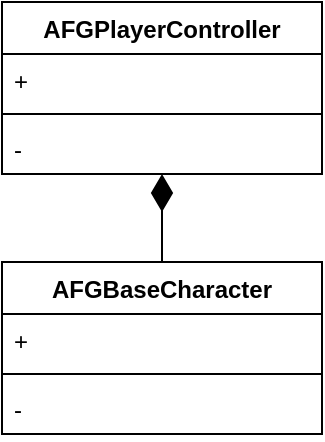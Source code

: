 <mxfile version="24.6.1" type="device">
  <diagram id="C5RBs43oDa-KdzZeNtuy" name="Page-1">
    <mxGraphModel dx="1510" dy="1571" grid="1" gridSize="10" guides="1" tooltips="1" connect="1" arrows="1" fold="1" page="1" pageScale="1" pageWidth="827" pageHeight="1169" math="0" shadow="0">
      <root>
        <mxCell id="WIyWlLk6GJQsqaUBKTNV-0" />
        <mxCell id="WIyWlLk6GJQsqaUBKTNV-1" parent="WIyWlLk6GJQsqaUBKTNV-0" />
        <mxCell id="O23QJbedYlB8VSqCcV3F-19" value="AFGPlayerController" style="swimlane;fontStyle=1;align=center;verticalAlign=top;childLayout=stackLayout;horizontal=1;startSize=26;horizontalStack=0;resizeParent=1;resizeLast=0;collapsible=1;marginBottom=0;rounded=0;shadow=0;strokeWidth=1;" parent="WIyWlLk6GJQsqaUBKTNV-1" vertex="1">
          <mxGeometry x="-520" y="-810" width="160" height="86" as="geometry">
            <mxRectangle x="340" y="380" width="170" height="26" as="alternateBounds" />
          </mxGeometry>
        </mxCell>
        <mxCell id="O23QJbedYlB8VSqCcV3F-20" value="+" style="text;align=left;verticalAlign=top;spacingLeft=4;spacingRight=4;overflow=hidden;rotatable=0;points=[[0,0.5],[1,0.5]];portConstraint=eastwest;" parent="O23QJbedYlB8VSqCcV3F-19" vertex="1">
          <mxGeometry y="26" width="160" height="26" as="geometry" />
        </mxCell>
        <mxCell id="O23QJbedYlB8VSqCcV3F-21" value="" style="line;html=1;strokeWidth=1;align=left;verticalAlign=middle;spacingTop=-1;spacingLeft=3;spacingRight=3;rotatable=0;labelPosition=right;points=[];portConstraint=eastwest;" parent="O23QJbedYlB8VSqCcV3F-19" vertex="1">
          <mxGeometry y="52" width="160" height="8" as="geometry" />
        </mxCell>
        <mxCell id="O23QJbedYlB8VSqCcV3F-22" value="-" style="text;align=left;verticalAlign=top;spacingLeft=4;spacingRight=4;overflow=hidden;rotatable=0;points=[[0,0.5],[1,0.5]];portConstraint=eastwest;" parent="O23QJbedYlB8VSqCcV3F-19" vertex="1">
          <mxGeometry y="60" width="160" height="26" as="geometry" />
        </mxCell>
        <mxCell id="O23QJbedYlB8VSqCcV3F-46" style="edgeStyle=orthogonalEdgeStyle;rounded=0;orthogonalLoop=1;jettySize=auto;html=1;entryX=0.5;entryY=1;entryDx=0;entryDy=0;endArrow=diamondThin;endFill=1;startSize=9;endSize=16;" parent="WIyWlLk6GJQsqaUBKTNV-1" source="O23QJbedYlB8VSqCcV3F-32" target="O23QJbedYlB8VSqCcV3F-19" edge="1">
          <mxGeometry relative="1" as="geometry" />
        </mxCell>
        <mxCell id="O23QJbedYlB8VSqCcV3F-32" value="AFGBaseCharacter" style="swimlane;fontStyle=1;align=center;verticalAlign=top;childLayout=stackLayout;horizontal=1;startSize=26;horizontalStack=0;resizeParent=1;resizeLast=0;collapsible=1;marginBottom=0;rounded=0;shadow=0;strokeWidth=1;" parent="WIyWlLk6GJQsqaUBKTNV-1" vertex="1">
          <mxGeometry x="-520" y="-680" width="160" height="86" as="geometry">
            <mxRectangle x="340" y="380" width="170" height="26" as="alternateBounds" />
          </mxGeometry>
        </mxCell>
        <mxCell id="O23QJbedYlB8VSqCcV3F-33" value="+" style="text;align=left;verticalAlign=top;spacingLeft=4;spacingRight=4;overflow=hidden;rotatable=0;points=[[0,0.5],[1,0.5]];portConstraint=eastwest;" parent="O23QJbedYlB8VSqCcV3F-32" vertex="1">
          <mxGeometry y="26" width="160" height="26" as="geometry" />
        </mxCell>
        <mxCell id="O23QJbedYlB8VSqCcV3F-34" value="" style="line;html=1;strokeWidth=1;align=left;verticalAlign=middle;spacingTop=-1;spacingLeft=3;spacingRight=3;rotatable=0;labelPosition=right;points=[];portConstraint=eastwest;" parent="O23QJbedYlB8VSqCcV3F-32" vertex="1">
          <mxGeometry y="52" width="160" height="8" as="geometry" />
        </mxCell>
        <mxCell id="O23QJbedYlB8VSqCcV3F-35" value="-" style="text;align=left;verticalAlign=top;spacingLeft=4;spacingRight=4;overflow=hidden;rotatable=0;points=[[0,0.5],[1,0.5]];portConstraint=eastwest;" parent="O23QJbedYlB8VSqCcV3F-32" vertex="1">
          <mxGeometry y="60" width="160" height="26" as="geometry" />
        </mxCell>
      </root>
    </mxGraphModel>
  </diagram>
</mxfile>
